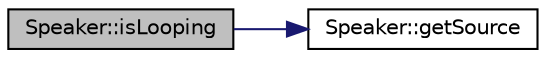 digraph "Speaker::isLooping"
{
  edge [fontname="Helvetica",fontsize="10",labelfontname="Helvetica",labelfontsize="10"];
  node [fontname="Helvetica",fontsize="10",shape=record];
  rankdir="LR";
  Node1 [label="Speaker::isLooping",height=0.2,width=0.4,color="black", fillcolor="grey75", style="filled", fontcolor="black"];
  Node1 -> Node2 [color="midnightblue",fontsize="10",style="solid",fontname="Helvetica"];
  Node2 [label="Speaker::getSource",height=0.2,width=0.4,color="black", fillcolor="white", style="filled",URL="$class_speaker.html#ad038d4f49617bf84b9c1002468c88027"];
}

